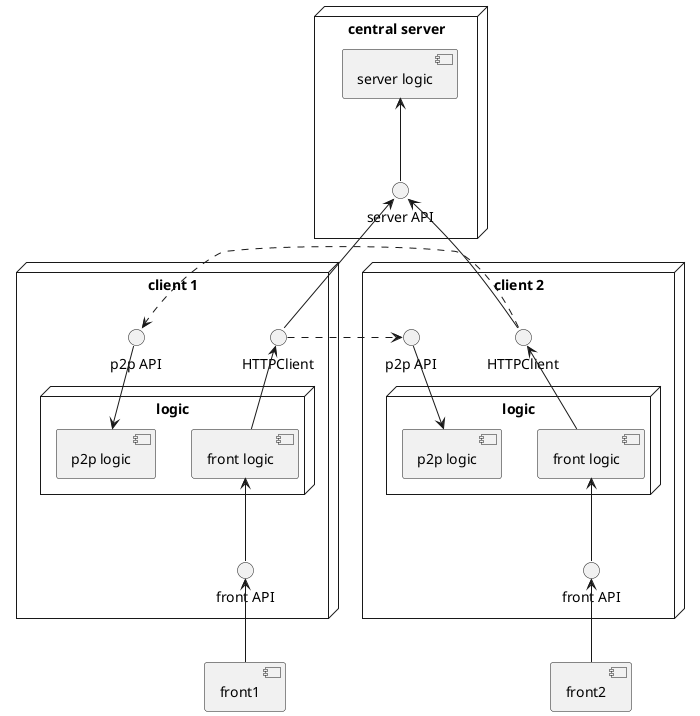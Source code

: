 @startuml archi

node "central server" {
    interface "server API" as sAPI
    sAPI -up-> [server logic]
}

node "client 1" {
    interface "front API" as frontAPI
    interface "p2p API" as p2pAPI
    interface HTTPClient as httpP2p

    node logic as logic1 {
      component "front logic" as frontLogic
      component "p2p logic" as p2pLogic
    }

    p2pAPI -down-> p2pLogic
    frontAPI -up-> frontLogic
    frontLogic -up-> httpP2p
}

node "client 2" {
    interface "front API" as frontAPI2
    interface "p2p API" as p2pAPI2
    interface HTTPClient as httpP2p2

    node logic as logic2 {
      component "front logic" as frontLogic2
      component "p2p logic" as p2pLogic2
    }

    p2pAPI2 -down-> p2pLogic2
    frontAPI2 -up-> frontLogic2
    frontLogic2 -up-> httpP2p2
}



httpP2p -up-> sAPI
httpP2p2 -up-> sAPI
httpP2p ..> p2pAPI2
httpP2p2 ..> p2pAPI

[front1] -up-> frontAPI
[front2] -up-> frontAPI2

@enduml
